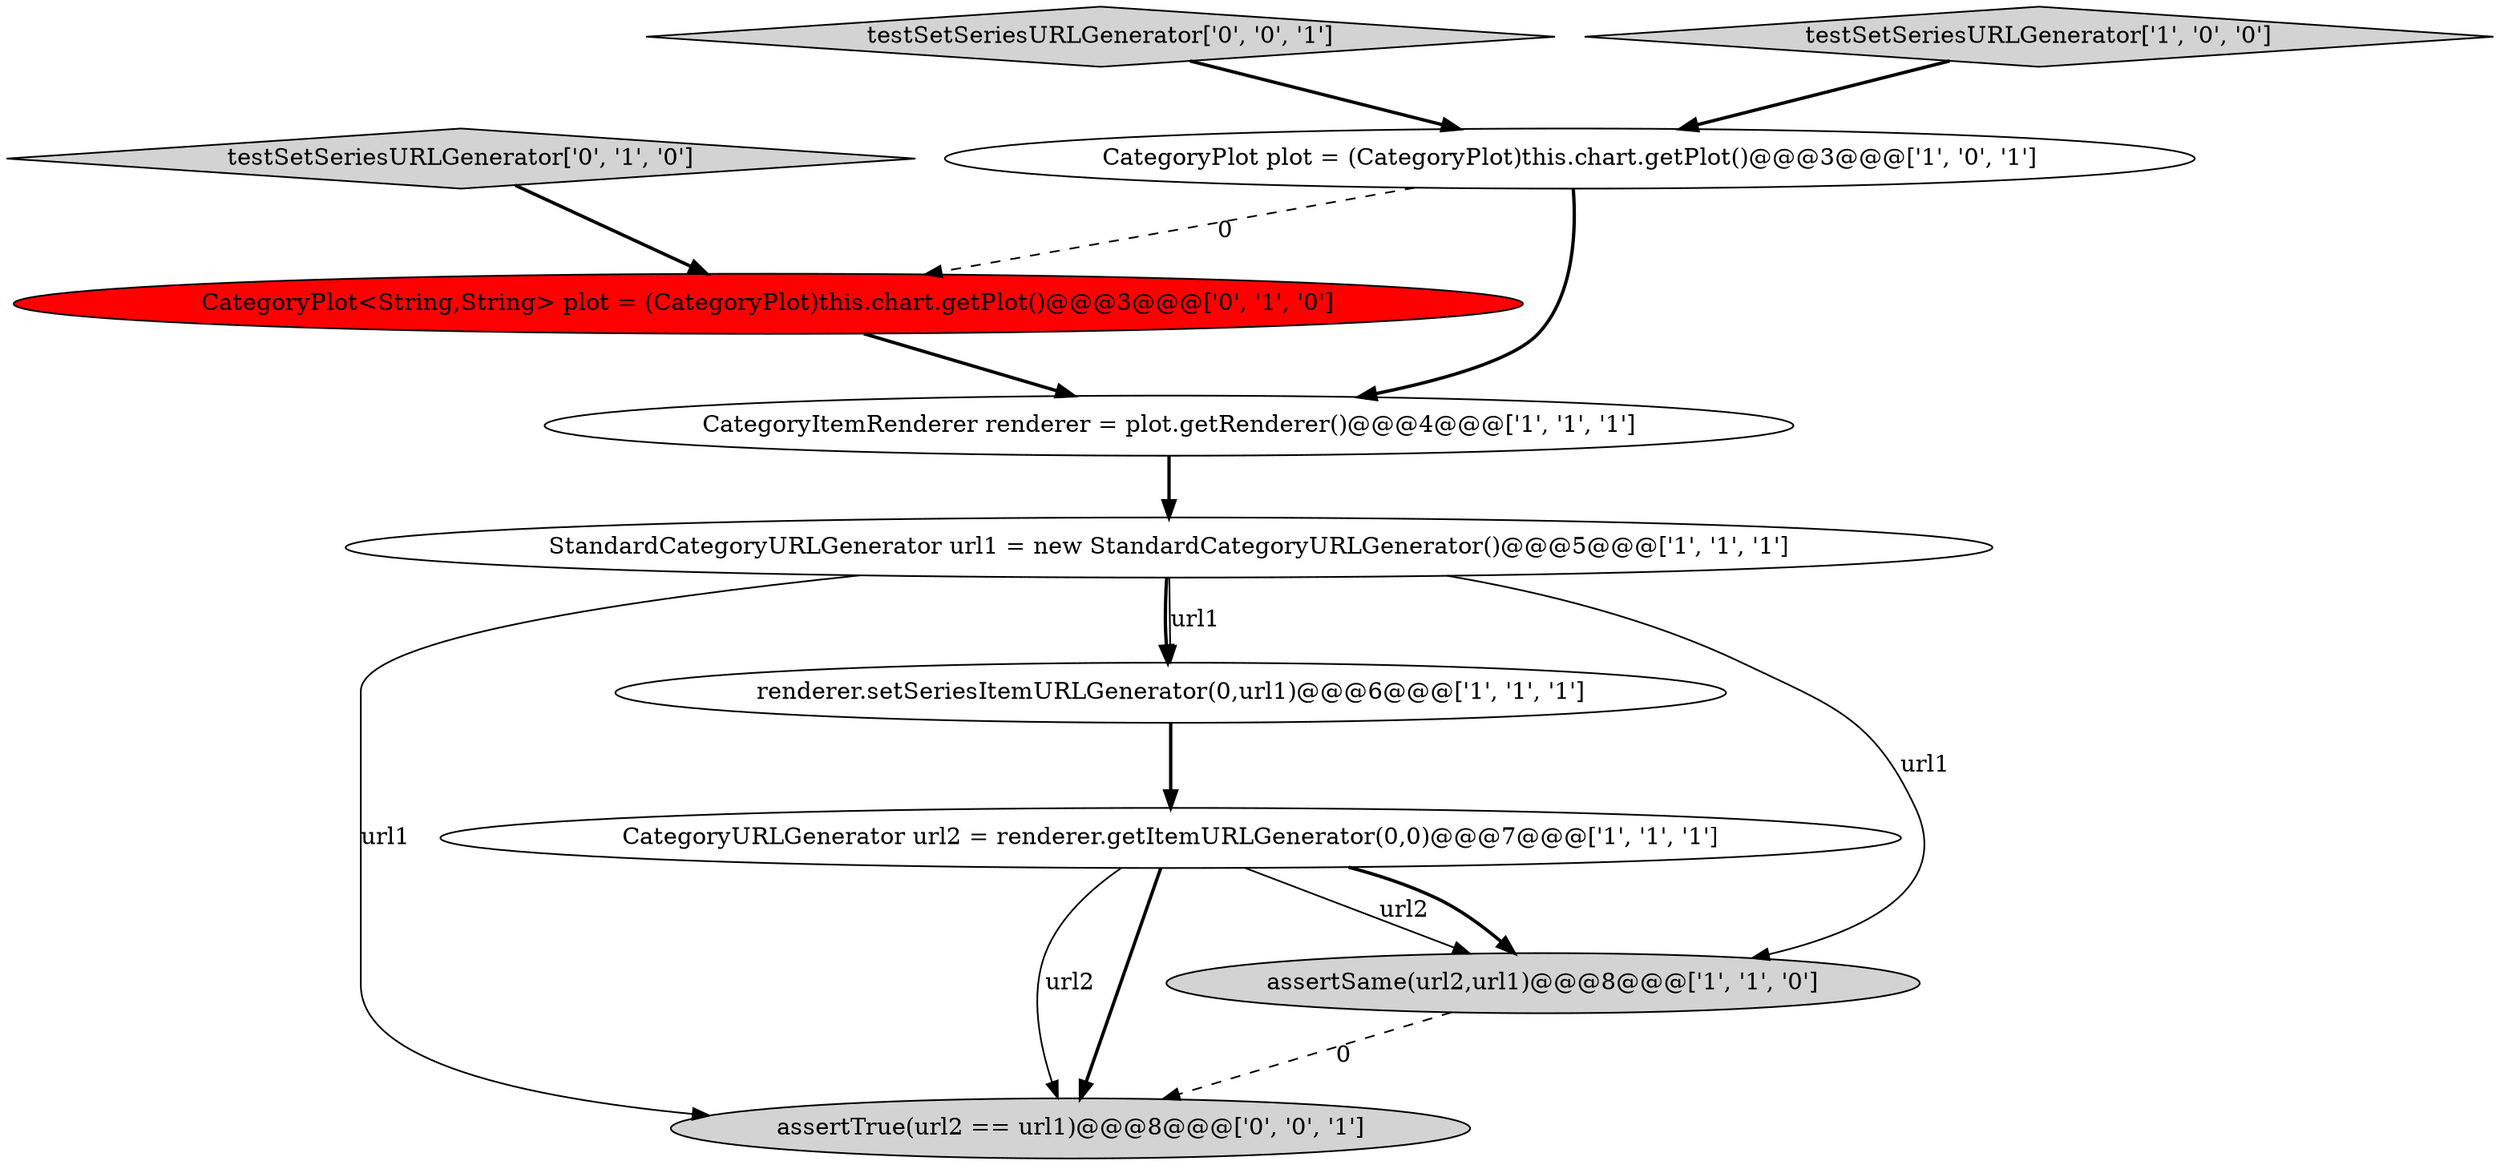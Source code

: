 digraph {
4 [style = filled, label = "assertSame(url2,url1)@@@8@@@['1', '1', '0']", fillcolor = lightgray, shape = ellipse image = "AAA0AAABBB1BBB"];
0 [style = filled, label = "CategoryItemRenderer renderer = plot.getRenderer()@@@4@@@['1', '1', '1']", fillcolor = white, shape = ellipse image = "AAA0AAABBB1BBB"];
3 [style = filled, label = "CategoryPlot plot = (CategoryPlot)this.chart.getPlot()@@@3@@@['1', '0', '1']", fillcolor = white, shape = ellipse image = "AAA0AAABBB1BBB"];
9 [style = filled, label = "assertTrue(url2 == url1)@@@8@@@['0', '0', '1']", fillcolor = lightgray, shape = ellipse image = "AAA0AAABBB3BBB"];
7 [style = filled, label = "CategoryPlot<String,String> plot = (CategoryPlot)this.chart.getPlot()@@@3@@@['0', '1', '0']", fillcolor = red, shape = ellipse image = "AAA1AAABBB2BBB"];
6 [style = filled, label = "renderer.setSeriesItemURLGenerator(0,url1)@@@6@@@['1', '1', '1']", fillcolor = white, shape = ellipse image = "AAA0AAABBB1BBB"];
8 [style = filled, label = "testSetSeriesURLGenerator['0', '1', '0']", fillcolor = lightgray, shape = diamond image = "AAA0AAABBB2BBB"];
10 [style = filled, label = "testSetSeriesURLGenerator['0', '0', '1']", fillcolor = lightgray, shape = diamond image = "AAA0AAABBB3BBB"];
2 [style = filled, label = "CategoryURLGenerator url2 = renderer.getItemURLGenerator(0,0)@@@7@@@['1', '1', '1']", fillcolor = white, shape = ellipse image = "AAA0AAABBB1BBB"];
1 [style = filled, label = "testSetSeriesURLGenerator['1', '0', '0']", fillcolor = lightgray, shape = diamond image = "AAA0AAABBB1BBB"];
5 [style = filled, label = "StandardCategoryURLGenerator url1 = new StandardCategoryURLGenerator()@@@5@@@['1', '1', '1']", fillcolor = white, shape = ellipse image = "AAA0AAABBB1BBB"];
1->3 [style = bold, label=""];
5->6 [style = solid, label="url1"];
2->4 [style = solid, label="url2"];
4->9 [style = dashed, label="0"];
10->3 [style = bold, label=""];
5->9 [style = solid, label="url1"];
7->0 [style = bold, label=""];
2->9 [style = solid, label="url2"];
2->9 [style = bold, label=""];
5->6 [style = bold, label=""];
5->4 [style = solid, label="url1"];
2->4 [style = bold, label=""];
3->7 [style = dashed, label="0"];
3->0 [style = bold, label=""];
8->7 [style = bold, label=""];
0->5 [style = bold, label=""];
6->2 [style = bold, label=""];
}
